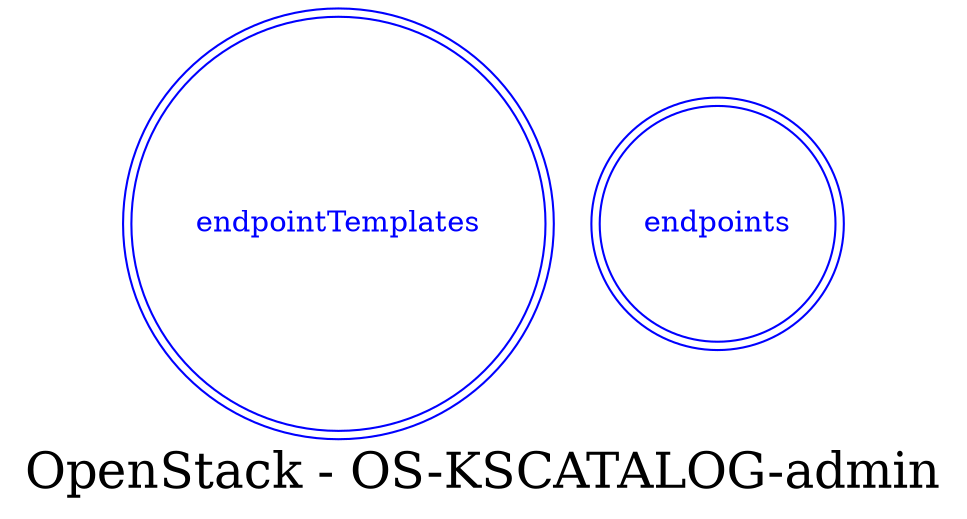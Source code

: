 digraph LexiconGraph {
graph[label="OpenStack - OS-KSCATALOG-admin", fontsize=24]
splines=true
"endpointTemplates" [color=blue, fontcolor=blue, shape=doublecircle]
"endpoints" [color=blue, fontcolor=blue, shape=doublecircle]
}
